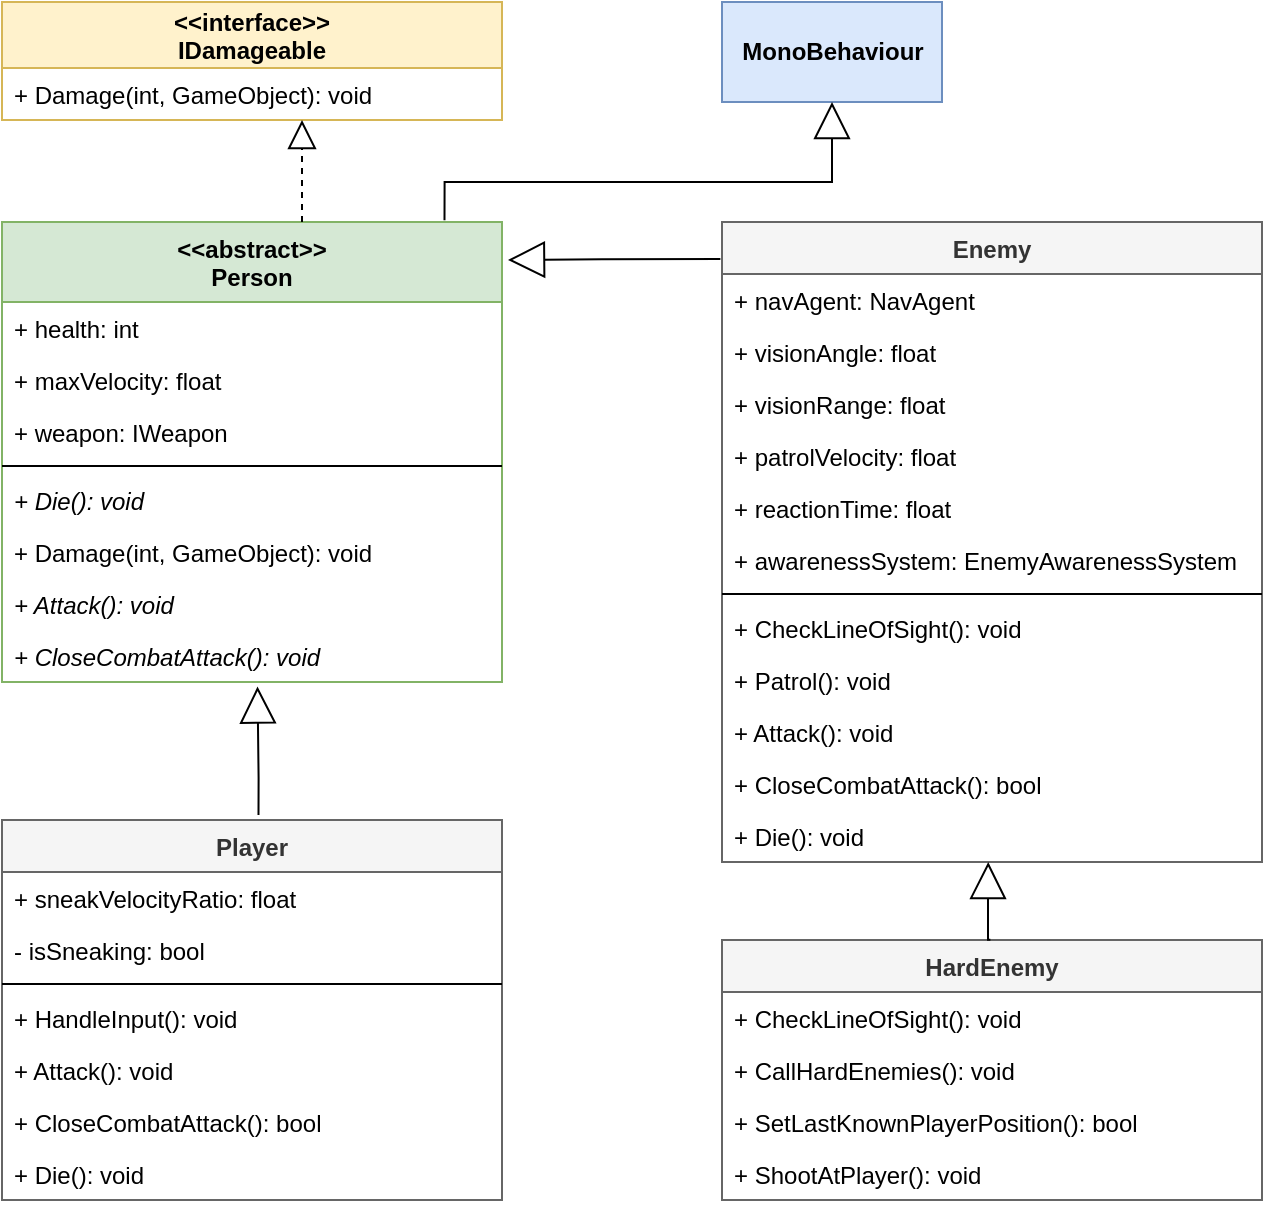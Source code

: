 <mxfile version="12.1.9" type="device" pages="1"><diagram id="Y02gVq3HCXc-xHyGvR39" name="Page-1"><mxGraphModel dx="1145" dy="599" grid="1" gridSize="10" guides="1" tooltips="1" connect="1" arrows="1" fold="1" page="1" pageScale="1" pageWidth="827" pageHeight="1169" math="0" shadow="0"><root><mxCell id="0"/><mxCell id="1" parent="0"/><mxCell id="ZtWe-eew5LWqSuwIS50d-1" value="&lt;&lt;abstract&gt;&gt;&#10;Person" style="swimlane;fontStyle=1;align=center;verticalAlign=top;childLayout=stackLayout;horizontal=1;startSize=40;horizontalStack=0;resizeParent=1;resizeParentMax=0;resizeLast=0;collapsible=1;marginBottom=0;fillColor=#d5e8d4;strokeColor=#82b366;" parent="1" vertex="1"><mxGeometry x="40" y="160" width="250" height="230" as="geometry"/></mxCell><mxCell id="ZtWe-eew5LWqSuwIS50d-2" value="+ health: int" style="text;strokeColor=none;fillColor=none;align=left;verticalAlign=top;spacingLeft=4;spacingRight=4;overflow=hidden;rotatable=0;points=[[0,0.5],[1,0.5]];portConstraint=eastwest;" parent="ZtWe-eew5LWqSuwIS50d-1" vertex="1"><mxGeometry y="40" width="250" height="26" as="geometry"/></mxCell><mxCell id="G5cu1UcyowY_6Mj8Yl6o-34" value="+ maxVelocity: float" style="text;strokeColor=none;fillColor=none;align=left;verticalAlign=top;spacingLeft=4;spacingRight=4;overflow=hidden;rotatable=0;points=[[0,0.5],[1,0.5]];portConstraint=eastwest;" parent="ZtWe-eew5LWqSuwIS50d-1" vertex="1"><mxGeometry y="66" width="250" height="26" as="geometry"/></mxCell><mxCell id="G5cu1UcyowY_6Mj8Yl6o-35" value="+ weapon: IWeapon" style="text;strokeColor=none;fillColor=none;align=left;verticalAlign=top;spacingLeft=4;spacingRight=4;overflow=hidden;rotatable=0;points=[[0,0.5],[1,0.5]];portConstraint=eastwest;" parent="ZtWe-eew5LWqSuwIS50d-1" vertex="1"><mxGeometry y="92" width="250" height="26" as="geometry"/></mxCell><mxCell id="ZtWe-eew5LWqSuwIS50d-3" value="" style="line;strokeWidth=1;fillColor=none;align=left;verticalAlign=middle;spacingTop=-1;spacingLeft=3;spacingRight=3;rotatable=0;labelPosition=right;points=[];portConstraint=eastwest;" parent="ZtWe-eew5LWqSuwIS50d-1" vertex="1"><mxGeometry y="118" width="250" height="8" as="geometry"/></mxCell><mxCell id="G5cu1UcyowY_6Mj8Yl6o-3" value="+ Die(): void" style="text;strokeColor=none;fillColor=none;align=left;verticalAlign=top;spacingLeft=4;spacingRight=4;overflow=hidden;rotatable=0;points=[[0,0.5],[1,0.5]];portConstraint=eastwest;fontStyle=2" parent="ZtWe-eew5LWqSuwIS50d-1" vertex="1"><mxGeometry y="126" width="250" height="26" as="geometry"/></mxCell><mxCell id="G5cu1UcyowY_6Mj8Yl6o-4" value="+ Damage(int, GameObject): void" style="text;strokeColor=none;fillColor=none;align=left;verticalAlign=top;spacingLeft=4;spacingRight=4;overflow=hidden;rotatable=0;points=[[0,0.5],[1,0.5]];portConstraint=eastwest;" parent="ZtWe-eew5LWqSuwIS50d-1" vertex="1"><mxGeometry y="152" width="250" height="26" as="geometry"/></mxCell><mxCell id="G5cu1UcyowY_6Mj8Yl6o-5" value="+ Attack(): void" style="text;strokeColor=none;fillColor=none;align=left;verticalAlign=top;spacingLeft=4;spacingRight=4;overflow=hidden;rotatable=0;points=[[0,0.5],[1,0.5]];portConstraint=eastwest;fontStyle=2" parent="ZtWe-eew5LWqSuwIS50d-1" vertex="1"><mxGeometry y="178" width="250" height="26" as="geometry"/></mxCell><mxCell id="G5cu1UcyowY_6Mj8Yl6o-6" value="+ CloseCombatAttack(): void" style="text;strokeColor=none;fillColor=none;align=left;verticalAlign=top;spacingLeft=4;spacingRight=4;overflow=hidden;rotatable=0;points=[[0,0.5],[1,0.5]];portConstraint=eastwest;fontStyle=2" parent="ZtWe-eew5LWqSuwIS50d-1" vertex="1"><mxGeometry y="204" width="250" height="26" as="geometry"/></mxCell><mxCell id="ZtWe-eew5LWqSuwIS50d-5" value="&lt;div&gt;&lt;b&gt;MonoBehaviour&lt;/b&gt;&lt;/div&gt;" style="html=1;fillColor=#dae8fc;strokeColor=#6c8ebf;" parent="1" vertex="1"><mxGeometry x="400" y="50" width="110" height="50" as="geometry"/></mxCell><mxCell id="ZtWe-eew5LWqSuwIS50d-10" value="&lt;&lt;interface&gt;&gt;&#10;IDamageable" style="swimlane;fontStyle=1;childLayout=stackLayout;horizontal=1;startSize=33;fillColor=#fff2cc;horizontalStack=0;resizeParent=1;resizeParentMax=0;resizeLast=0;collapsible=1;marginBottom=0;strokeColor=#d6b656;" parent="1" vertex="1"><mxGeometry x="40" y="50" width="250" height="59" as="geometry"/></mxCell><mxCell id="47wO8mccoTgOOTQfUePK-2" value="+ Damage(int, GameObject): void" style="text;strokeColor=none;fillColor=none;align=left;verticalAlign=top;spacingLeft=4;spacingRight=4;overflow=hidden;rotatable=0;points=[[0,0.5],[1,0.5]];portConstraint=eastwest;" vertex="1" parent="ZtWe-eew5LWqSuwIS50d-10"><mxGeometry y="33" width="250" height="26" as="geometry"/></mxCell><mxCell id="ZtWe-eew5LWqSuwIS50d-14" value="" style="endArrow=block;dashed=1;endFill=0;endSize=12;html=1;edgeStyle=orthogonalEdgeStyle;rounded=0;" parent="1" source="ZtWe-eew5LWqSuwIS50d-1" target="ZtWe-eew5LWqSuwIS50d-10" edge="1"><mxGeometry width="160" relative="1" as="geometry"><mxPoint x="600" y="310" as="sourcePoint"/><mxPoint x="760" y="310" as="targetPoint"/><Array as="points"><mxPoint x="190" y="150"/><mxPoint x="190" y="150"/></Array></mxGeometry></mxCell><mxCell id="ZtWe-eew5LWqSuwIS50d-15" value="" style="endArrow=block;endSize=16;endFill=0;html=1;edgeStyle=orthogonalEdgeStyle;strokeColor=#000000;rounded=0;exitX=0.885;exitY=-0.004;exitDx=0;exitDy=0;exitPerimeter=0;" parent="1" source="ZtWe-eew5LWqSuwIS50d-1" target="ZtWe-eew5LWqSuwIS50d-5" edge="1"><mxGeometry width="160" relative="1" as="geometry"><mxPoint x="150" y="170" as="sourcePoint"/><mxPoint x="310" y="170" as="targetPoint"/><Array as="points"><mxPoint x="262" y="140"/><mxPoint x="455" y="140"/></Array></mxGeometry></mxCell><mxCell id="G5cu1UcyowY_6Mj8Yl6o-43" value="Player" style="swimlane;fontStyle=1;align=center;verticalAlign=top;childLayout=stackLayout;horizontal=1;startSize=26;horizontalStack=0;resizeParent=1;resizeParentMax=0;resizeLast=0;collapsible=1;marginBottom=0;fillColor=#f5f5f5;strokeColor=#666666;fontColor=#333333;" parent="1" vertex="1"><mxGeometry x="40" y="459" width="250" height="190" as="geometry"/></mxCell><mxCell id="G5cu1UcyowY_6Mj8Yl6o-45" value="+ sneakVelocityRatio: float" style="text;strokeColor=none;fillColor=none;align=left;verticalAlign=top;spacingLeft=4;spacingRight=4;overflow=hidden;rotatable=0;points=[[0,0.5],[1,0.5]];portConstraint=eastwest;" parent="G5cu1UcyowY_6Mj8Yl6o-43" vertex="1"><mxGeometry y="26" width="250" height="26" as="geometry"/></mxCell><mxCell id="G5cu1UcyowY_6Mj8Yl6o-46" value="- isSneaking: bool" style="text;strokeColor=none;fillColor=none;align=left;verticalAlign=top;spacingLeft=4;spacingRight=4;overflow=hidden;rotatable=0;points=[[0,0.5],[1,0.5]];portConstraint=eastwest;" parent="G5cu1UcyowY_6Mj8Yl6o-43" vertex="1"><mxGeometry y="52" width="250" height="26" as="geometry"/></mxCell><mxCell id="G5cu1UcyowY_6Mj8Yl6o-50" value="" style="line;strokeWidth=1;fillColor=none;align=left;verticalAlign=middle;spacingTop=-1;spacingLeft=3;spacingRight=3;rotatable=0;labelPosition=right;points=[];portConstraint=eastwest;" parent="G5cu1UcyowY_6Mj8Yl6o-43" vertex="1"><mxGeometry y="78" width="250" height="8" as="geometry"/></mxCell><mxCell id="G5cu1UcyowY_6Mj8Yl6o-51" value="+ HandleInput(): void" style="text;strokeColor=none;fillColor=none;align=left;verticalAlign=top;spacingLeft=4;spacingRight=4;overflow=hidden;rotatable=0;points=[[0,0.5],[1,0.5]];portConstraint=eastwest;" parent="G5cu1UcyowY_6Mj8Yl6o-43" vertex="1"><mxGeometry y="86" width="250" height="26" as="geometry"/></mxCell><mxCell id="G5cu1UcyowY_6Mj8Yl6o-52" value="+ Attack(): void" style="text;strokeColor=none;fillColor=none;align=left;verticalAlign=top;spacingLeft=4;spacingRight=4;overflow=hidden;rotatable=0;points=[[0,0.5],[1,0.5]];portConstraint=eastwest;" parent="G5cu1UcyowY_6Mj8Yl6o-43" vertex="1"><mxGeometry y="112" width="250" height="26" as="geometry"/></mxCell><mxCell id="G5cu1UcyowY_6Mj8Yl6o-56" value="+ CloseCombatAttack(): bool" style="text;strokeColor=none;fillColor=none;align=left;verticalAlign=top;spacingLeft=4;spacingRight=4;overflow=hidden;rotatable=0;points=[[0,0.5],[1,0.5]];portConstraint=eastwest;" parent="G5cu1UcyowY_6Mj8Yl6o-43" vertex="1"><mxGeometry y="138" width="250" height="26" as="geometry"/></mxCell><mxCell id="47wO8mccoTgOOTQfUePK-14" value="+ Die(): void" style="text;strokeColor=none;fillColor=none;align=left;verticalAlign=top;spacingLeft=4;spacingRight=4;overflow=hidden;rotatable=0;points=[[0,0.5],[1,0.5]];portConstraint=eastwest;" vertex="1" parent="G5cu1UcyowY_6Mj8Yl6o-43"><mxGeometry y="164" width="250" height="26" as="geometry"/></mxCell><mxCell id="47wO8mccoTgOOTQfUePK-1" value="&lt;span style=&quot;font-family: &amp;#34;helvetica&amp;#34; , &amp;#34;arial&amp;#34; , sans-serif ; font-size: 0px&quot;&gt;%3CmxGraphModel%3E%3Croot%3E%3CmxCell%20id%3D%220%22%2F%3E%3CmxCell%20id%3D%221%22%20parent%3D%220%22%2F%3E%3CmxCell%20id%3D%222%22%20value%3D%22%2B%20Damage(int%2C%20GameObject)%3A%20void%22%20style%3D%22text%3BstrokeColor%3Dnone%3BfillColor%3Dnone%3Balign%3Dleft%3BverticalAlign%3Dtop%3BspacingLeft%3D4%3BspacingRight%3D4%3Boverflow%3Dhidden%3Brotatable%3D0%3Bpoints%3D%5B%5B0%2C0.5%5D%2C%5B1%2C0.5%5D%5D%3BportConstraint%3Deastwest%3B%22%20vertex%3D%221%22%20parent%3D%221%22%3E%3CmxGeometry%20x%3D%22920%22%20y%3D%2280%22%20width%3D%22200%22%20height%3D%2230%22%20as%3D%22geometry%22%2F%3E%3C%2FmxCell%3E%3C%2Froot%3E%3C%2FmxGraphModel%3E&lt;/span&gt;" style="text;html=1;resizable=0;points=[];autosize=1;align=left;verticalAlign=top;spacingTop=-4;" vertex="1" parent="1"><mxGeometry x="183" y="89" width="20" height="20" as="geometry"/></mxCell><mxCell id="47wO8mccoTgOOTQfUePK-3" value="" style="endArrow=block;endSize=16;endFill=0;html=1;edgeStyle=orthogonalEdgeStyle;strokeColor=#000000;rounded=0;entryX=0.511;entryY=1.088;entryDx=0;entryDy=0;entryPerimeter=0;exitX=0.513;exitY=-0.013;exitDx=0;exitDy=0;exitPerimeter=0;" edge="1" parent="1" source="G5cu1UcyowY_6Mj8Yl6o-43" target="G5cu1UcyowY_6Mj8Yl6o-6"><mxGeometry width="160" relative="1" as="geometry"><mxPoint x="160" y="420" as="sourcePoint"/><mxPoint x="315" y="419.5" as="targetPoint"/><Array as="points"><mxPoint x="168" y="438"/></Array></mxGeometry></mxCell><mxCell id="47wO8mccoTgOOTQfUePK-24" value="Enemy" style="swimlane;fontStyle=1;align=center;verticalAlign=top;childLayout=stackLayout;horizontal=1;startSize=26;horizontalStack=0;resizeParent=1;resizeParentMax=0;resizeLast=0;collapsible=1;marginBottom=0;fillColor=#f5f5f5;strokeColor=#666666;fontColor=#333333;" vertex="1" parent="1"><mxGeometry x="400" y="160" width="270" height="320" as="geometry"/></mxCell><mxCell id="47wO8mccoTgOOTQfUePK-25" value="+ navAgent: NavAgent" style="text;strokeColor=none;fillColor=none;align=left;verticalAlign=top;spacingLeft=4;spacingRight=4;overflow=hidden;rotatable=0;points=[[0,0.5],[1,0.5]];portConstraint=eastwest;" vertex="1" parent="47wO8mccoTgOOTQfUePK-24"><mxGeometry y="26" width="270" height="26" as="geometry"/></mxCell><mxCell id="47wO8mccoTgOOTQfUePK-40" value="+ visionAngle: float" style="text;strokeColor=none;fillColor=none;align=left;verticalAlign=top;spacingLeft=4;spacingRight=4;overflow=hidden;rotatable=0;points=[[0,0.5],[1,0.5]];portConstraint=eastwest;" vertex="1" parent="47wO8mccoTgOOTQfUePK-24"><mxGeometry y="52" width="270" height="26" as="geometry"/></mxCell><mxCell id="47wO8mccoTgOOTQfUePK-41" value="+ visionRange: float" style="text;strokeColor=none;fillColor=none;align=left;verticalAlign=top;spacingLeft=4;spacingRight=4;overflow=hidden;rotatable=0;points=[[0,0.5],[1,0.5]];portConstraint=eastwest;" vertex="1" parent="47wO8mccoTgOOTQfUePK-24"><mxGeometry y="78" width="270" height="26" as="geometry"/></mxCell><mxCell id="47wO8mccoTgOOTQfUePK-42" value="+ patrolVelocity: float" style="text;strokeColor=none;fillColor=none;align=left;verticalAlign=top;spacingLeft=4;spacingRight=4;overflow=hidden;rotatable=0;points=[[0,0.5],[1,0.5]];portConstraint=eastwest;" vertex="1" parent="47wO8mccoTgOOTQfUePK-24"><mxGeometry y="104" width="270" height="26" as="geometry"/></mxCell><mxCell id="47wO8mccoTgOOTQfUePK-43" value="+ reactionTime: float" style="text;strokeColor=none;fillColor=none;align=left;verticalAlign=top;spacingLeft=4;spacingRight=4;overflow=hidden;rotatable=0;points=[[0,0.5],[1,0.5]];portConstraint=eastwest;" vertex="1" parent="47wO8mccoTgOOTQfUePK-24"><mxGeometry y="130" width="270" height="26" as="geometry"/></mxCell><mxCell id="47wO8mccoTgOOTQfUePK-44" value="+ awarenessSystem: EnemyAwarenessSystem" style="text;strokeColor=none;fillColor=none;align=left;verticalAlign=top;spacingLeft=4;spacingRight=4;overflow=hidden;rotatable=0;points=[[0,0.5],[1,0.5]];portConstraint=eastwest;" vertex="1" parent="47wO8mccoTgOOTQfUePK-24"><mxGeometry y="156" width="270" height="26" as="geometry"/></mxCell><mxCell id="47wO8mccoTgOOTQfUePK-27" value="" style="line;strokeWidth=1;fillColor=none;align=left;verticalAlign=middle;spacingTop=-1;spacingLeft=3;spacingRight=3;rotatable=0;labelPosition=right;points=[];portConstraint=eastwest;" vertex="1" parent="47wO8mccoTgOOTQfUePK-24"><mxGeometry y="182" width="270" height="8" as="geometry"/></mxCell><mxCell id="47wO8mccoTgOOTQfUePK-28" value="+ CheckLineOfSight(): void" style="text;strokeColor=none;fillColor=none;align=left;verticalAlign=top;spacingLeft=4;spacingRight=4;overflow=hidden;rotatable=0;points=[[0,0.5],[1,0.5]];portConstraint=eastwest;" vertex="1" parent="47wO8mccoTgOOTQfUePK-24"><mxGeometry y="190" width="270" height="26" as="geometry"/></mxCell><mxCell id="47wO8mccoTgOOTQfUePK-45" value="+ Patrol(): void" style="text;strokeColor=none;fillColor=none;align=left;verticalAlign=top;spacingLeft=4;spacingRight=4;overflow=hidden;rotatable=0;points=[[0,0.5],[1,0.5]];portConstraint=eastwest;" vertex="1" parent="47wO8mccoTgOOTQfUePK-24"><mxGeometry y="216" width="270" height="26" as="geometry"/></mxCell><mxCell id="47wO8mccoTgOOTQfUePK-29" value="+ Attack(): void" style="text;strokeColor=none;fillColor=none;align=left;verticalAlign=top;spacingLeft=4;spacingRight=4;overflow=hidden;rotatable=0;points=[[0,0.5],[1,0.5]];portConstraint=eastwest;" vertex="1" parent="47wO8mccoTgOOTQfUePK-24"><mxGeometry y="242" width="270" height="26" as="geometry"/></mxCell><mxCell id="47wO8mccoTgOOTQfUePK-30" value="+ CloseCombatAttack(): bool" style="text;strokeColor=none;fillColor=none;align=left;verticalAlign=top;spacingLeft=4;spacingRight=4;overflow=hidden;rotatable=0;points=[[0,0.5],[1,0.5]];portConstraint=eastwest;" vertex="1" parent="47wO8mccoTgOOTQfUePK-24"><mxGeometry y="268" width="270" height="26" as="geometry"/></mxCell><mxCell id="47wO8mccoTgOOTQfUePK-31" value="+ Die(): void" style="text;strokeColor=none;fillColor=none;align=left;verticalAlign=top;spacingLeft=4;spacingRight=4;overflow=hidden;rotatable=0;points=[[0,0.5],[1,0.5]];portConstraint=eastwest;" vertex="1" parent="47wO8mccoTgOOTQfUePK-24"><mxGeometry y="294" width="270" height="26" as="geometry"/></mxCell><mxCell id="47wO8mccoTgOOTQfUePK-32" value="HardEnemy" style="swimlane;fontStyle=1;align=center;verticalAlign=top;childLayout=stackLayout;horizontal=1;startSize=26;horizontalStack=0;resizeParent=1;resizeParentMax=0;resizeLast=0;collapsible=1;marginBottom=0;fillColor=#f5f5f5;strokeColor=#666666;fontColor=#333333;" vertex="1" parent="1"><mxGeometry x="400" y="519" width="270" height="130" as="geometry"/></mxCell><mxCell id="47wO8mccoTgOOTQfUePK-36" value="+ CheckLineOfSight(): void" style="text;strokeColor=none;fillColor=none;align=left;verticalAlign=top;spacingLeft=4;spacingRight=4;overflow=hidden;rotatable=0;points=[[0,0.5],[1,0.5]];portConstraint=eastwest;" vertex="1" parent="47wO8mccoTgOOTQfUePK-32"><mxGeometry y="26" width="270" height="26" as="geometry"/></mxCell><mxCell id="47wO8mccoTgOOTQfUePK-37" value="+ CallHardEnemies(): void" style="text;strokeColor=none;fillColor=none;align=left;verticalAlign=top;spacingLeft=4;spacingRight=4;overflow=hidden;rotatable=0;points=[[0,0.5],[1,0.5]];portConstraint=eastwest;" vertex="1" parent="47wO8mccoTgOOTQfUePK-32"><mxGeometry y="52" width="270" height="26" as="geometry"/></mxCell><mxCell id="47wO8mccoTgOOTQfUePK-38" value="+ SetLastKnownPlayerPosition(): bool" style="text;strokeColor=none;fillColor=none;align=left;verticalAlign=top;spacingLeft=4;spacingRight=4;overflow=hidden;rotatable=0;points=[[0,0.5],[1,0.5]];portConstraint=eastwest;" vertex="1" parent="47wO8mccoTgOOTQfUePK-32"><mxGeometry y="78" width="270" height="26" as="geometry"/></mxCell><mxCell id="47wO8mccoTgOOTQfUePK-39" value="+ ShootAtPlayer(): void" style="text;strokeColor=none;fillColor=none;align=left;verticalAlign=top;spacingLeft=4;spacingRight=4;overflow=hidden;rotatable=0;points=[[0,0.5],[1,0.5]];portConstraint=eastwest;" vertex="1" parent="47wO8mccoTgOOTQfUePK-32"><mxGeometry y="104" width="270" height="26" as="geometry"/></mxCell><mxCell id="47wO8mccoTgOOTQfUePK-46" value="" style="endArrow=block;endSize=16;endFill=0;html=1;edgeStyle=orthogonalEdgeStyle;strokeColor=#000000;rounded=0;entryX=0.493;entryY=1;entryDx=0;entryDy=0;entryPerimeter=0;exitX=0.497;exitY=-0.001;exitDx=0;exitDy=0;exitPerimeter=0;" edge="1" parent="1" source="47wO8mccoTgOOTQfUePK-32" target="47wO8mccoTgOOTQfUePK-31"><mxGeometry width="160" relative="1" as="geometry"><mxPoint x="490" y="510" as="sourcePoint"/><mxPoint x="524.5" y="480" as="targetPoint"/><Array as="points"><mxPoint x="533" y="519"/><mxPoint x="533" y="500"/></Array></mxGeometry></mxCell><mxCell id="47wO8mccoTgOOTQfUePK-47" value="" style="endArrow=block;endSize=16;endFill=0;html=1;edgeStyle=orthogonalEdgeStyle;strokeColor=#000000;rounded=0;exitX=-0.003;exitY=0.058;exitDx=0;exitDy=0;exitPerimeter=0;" edge="1" parent="1" source="47wO8mccoTgOOTQfUePK-24"><mxGeometry width="160" relative="1" as="geometry"><mxPoint x="340.333" y="344.333" as="sourcePoint"/><mxPoint x="293" y="179" as="targetPoint"/><Array as="points"><mxPoint x="340" y="179"/><mxPoint x="293" y="179"/></Array></mxGeometry></mxCell></root></mxGraphModel></diagram></mxfile>